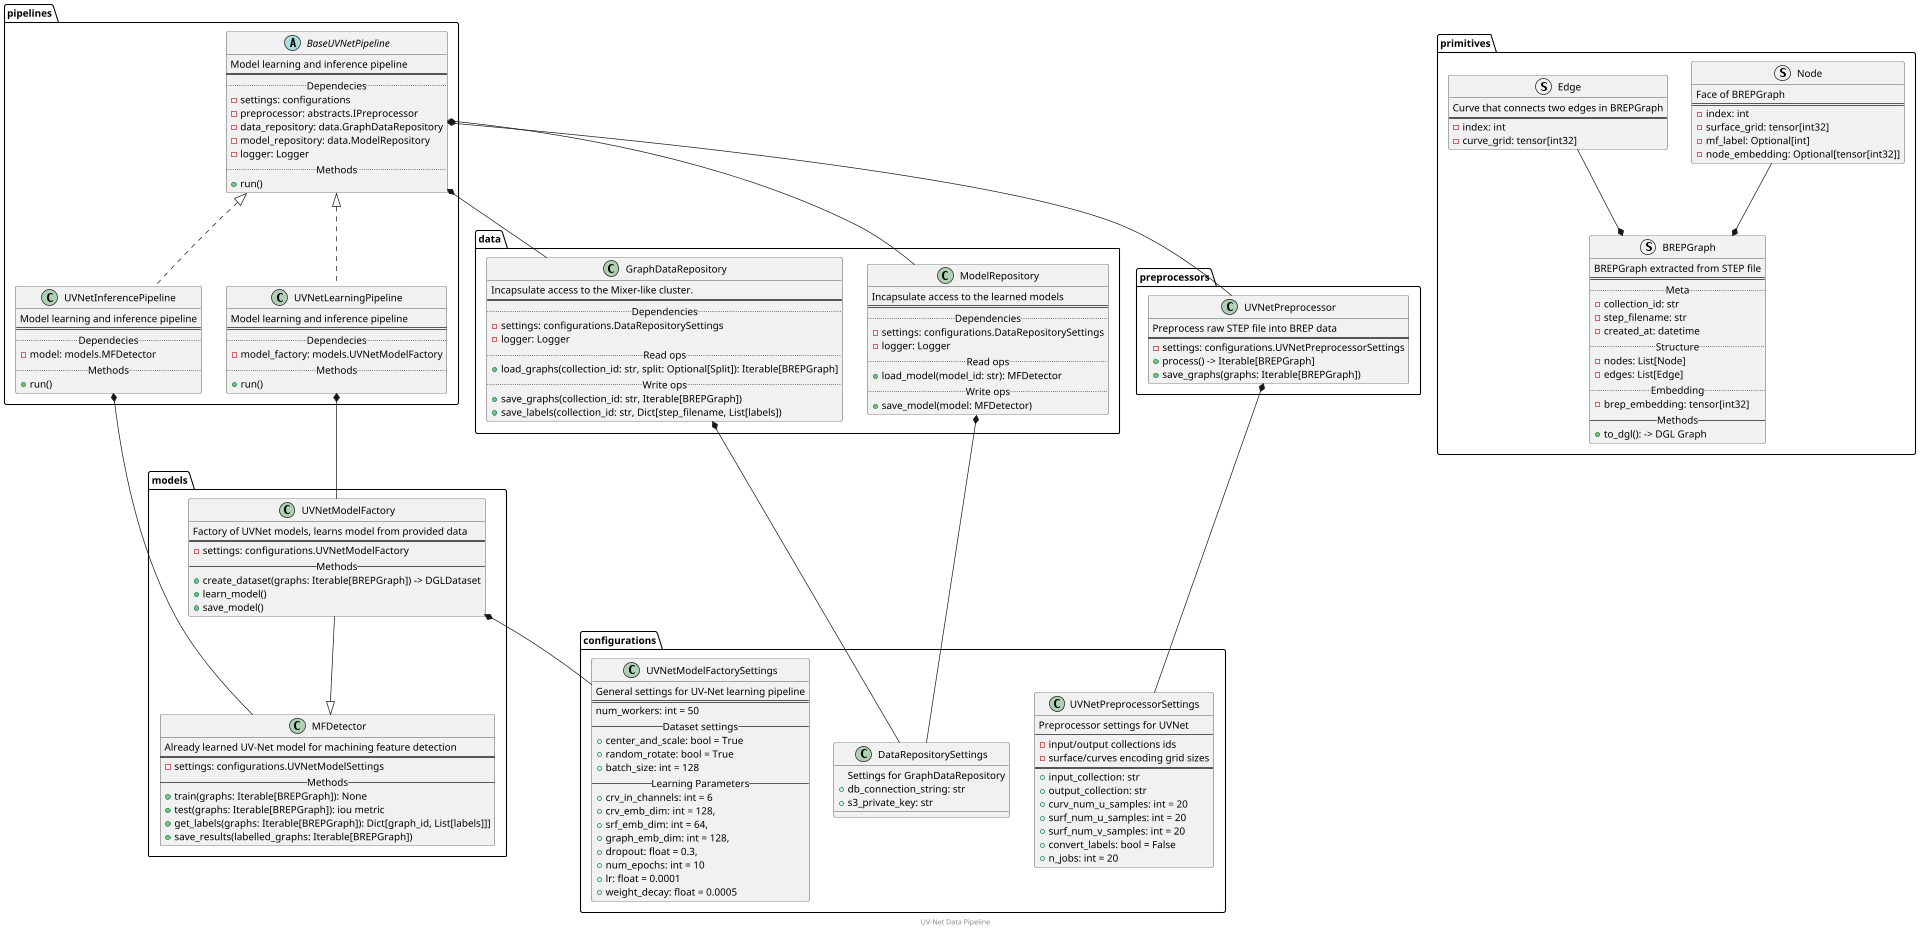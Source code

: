 @startuml
footer UV-Net Data Pipeline
scale max 1920 width

namespace configurations {
    class UVNetModelFactorySettings {
        General settings for UV-Net learning pipeline
        ==
        num_workers: int = 50
        --Dataset settings--
        +center_and_scale: bool = True
        +random_rotate: bool = True
        +batch_size: int = 128
        --Learning Parameters--
        +crv_in_channels: int = 6
        +crv_emb_dim: int = 128,
        +srf_emb_dim: int = 64,
        +graph_emb_dim: int = 128,
        +dropout: float = 0.3,
        +num_epochs: int = 10
        +lr: float = 0.0001
        +weight_decay: float = 0.0005
    }

    class UVNetPreprocessorSettings {
        Preprocessor settings for UVNet
        --
        - input/output collections ids
        - surface/curves encoding grid sizes
        ==
        +input_collection: str
        +output_collection: str
        +curv_num_u_samples: int = 20
        +surf_num_u_samples: int = 20
        +surf_num_v_samples: int = 20
        +convert_labels: bool = False
        +n_jobs: int = 20
    }

     class DataRepositorySettings {
        Settings for GraphDataRepository
        +db_connection_string: str
        +s3_private_key: str
    }
}

namespace primitives {
    struct Node {
        Face of BREPGraph
        ==
        -index: int
        -surface_grid: tensor[int32]
        -mf_label: Optional[int]
        -node_embedding: Optional[tensor[int32]]
    }

    struct Edge {
        Curve that connects two edges in BREPGraph
        ==
        -index: int
        -curve_grid: tensor[int32]
    }

    struct BREPGraph {
        BREPGraph extracted from STEP file
        ==
        .. Meta ..
        -collection_id: str
        -step_filename: str
        -created_at: datetime
        .. Structure ..
        -nodes: List[Node]
        -edges: List[Edge]
        .. Embedding ..
        -brep_embedding: tensor[int32]
        --Methods--
        +to_dgl(): -> DGL Graph
    }
    Node -d-* BREPGraph
    Edge -d-* BREPGraph
}

namespace data {
    class GraphDataRepository {
        Incapsulate access to the Mixer-like cluster.
        ==
        .. Dependencies ..
        -settings: configurations.DataRepositorySettings
        -logger: Logger
        .. Read ops ..
        +load_graphs(collection_id: str, split: Optional[Split]): Iterable[BREPGraph]
        .. Write ops ..
        +save_graphs(collection_id: str, Iterable[BREPGraph])
        +save_labels(collection_id: str, Dict[step_filename, List[labels])
    }
    GraphDataRepository *-d- configurations.DataRepositorySettings

    class ModelRepository {
        Incapsulate access to the learned models
        ==
        .. Dependencies ..
        -settings: configurations.DataRepositorySettings
        -logger: Logger
        .. Read ops ..
        +load_model(model_id: str): MFDetector
        .. Write ops ..
        +save_model(model: MFDetector)
    }
    ModelRepository *-d- configurations.DataRepositorySettings

}

namespace preprocessors {
    class UVNetPreprocessor {
        Preprocess raw STEP file into BREP data
        ==
        -settings: configurations.UVNetPreprocessorSettings
        +process() -> Iterable[BREPGraph]
        +save_graphs(graphs: Iterable[BREPGraph])
    }
    UVNetPreprocessor *-d- configurations.UVNetPreprocessorSettings
}


namespace models {
    class UVNetModelFactory {
        Factory of UVNet models, learns model from provided data
        ==
        -settings: configurations.UVNetModelFactory
        --Methods--
        +create_dataset(graphs: Iterable[BREPGraph]) -> DGLDataset
        +learn_model()
        +save_model()
    }
    UVNetModelFactory --|> MFDetector
    UVNetModelFactory *-d- configurations.UVNetModelFactorySettings

    class MFDetector {
        Already learned UV-Net model for machining feature detection
        ==
        -settings: configurations.UVNetModelSettings
        --Methods--
        +train(graphs: Iterable[BREPGraph]): None
        +test(graphs: Iterable[BREPGraph]): iou metric
        +get_labels(graphs: Iterable[BREPGraph]): Dict[graph_id, List[labels]]]
        +save_results(labelled_graphs: Iterable[BREPGraph])
    }

}


namespace pipelines {
    abstract BaseUVNetPipeline {
        Model learning and inference pipeline
        ==
        .. Dependecies ..
        -settings: configurations
        -preprocessor: abstracts.IPreprocessor
        -data_repository: data.GraphDataRepository
        -model_repository: data.ModelRepository
        -logger: Logger
        .. Methods ..
        +run()
    }
    BaseUVNetPipeline *-d- data.GraphDataRepository
    BaseUVNetPipeline *-d- data.ModelRepository
    BaseUVNetPipeline *-d- preprocessors.UVNetPreprocessor



    class UVNetLearningPipeline implements BaseUVNetPipeline {
        Model learning and inference pipeline
        ==
        .. Dependecies ..
        -model_factory: models.UVNetModelFactory
        .. Methods ..
        +run()
    }

    UVNetLearningPipeline *-d- models.UVNetModelFactory

      class UVNetInferencePipeline implements BaseUVNetPipeline{
        Model learning and inference pipeline
        ==
        .. Dependecies ..
        -model: models.MFDetector
        .. Methods ..
        +run()
    }
    UVNetInferencePipeline *-d- models.MFDetector
}

@enduml